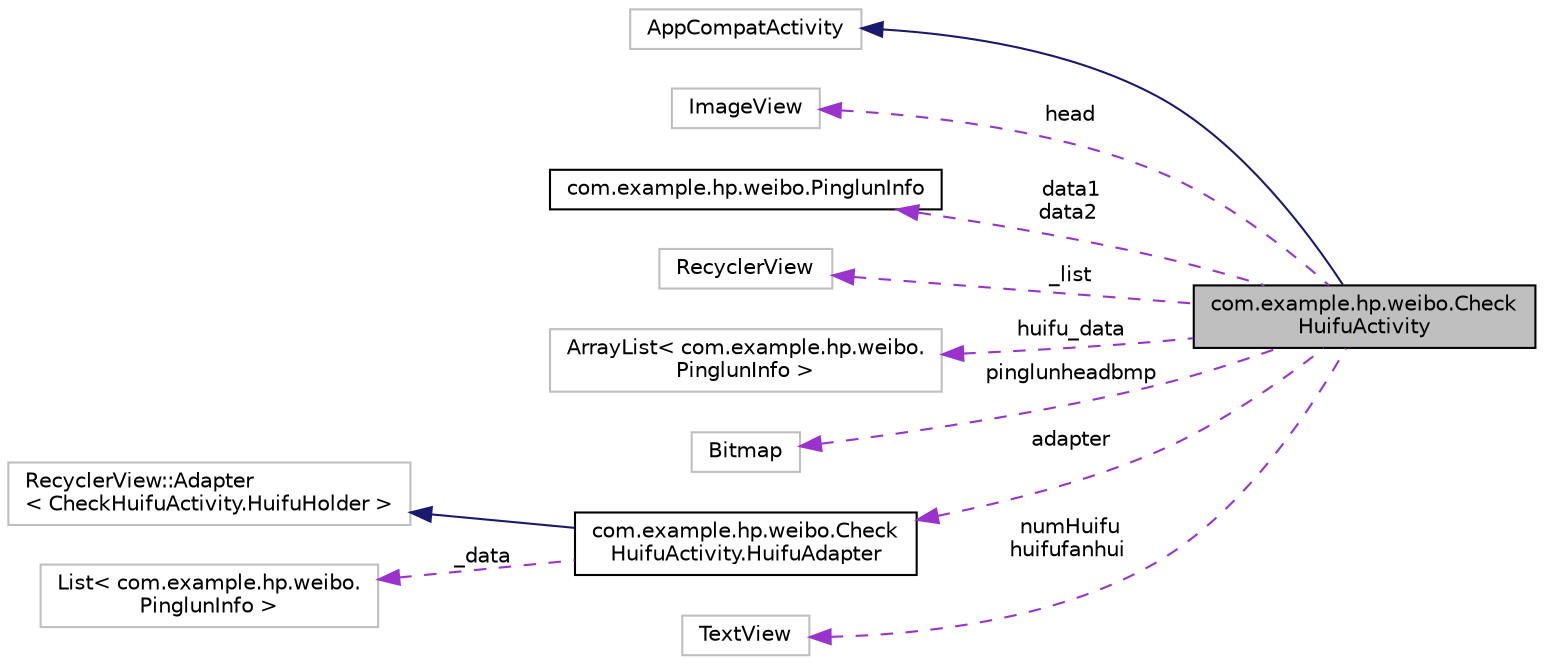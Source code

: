 digraph "com.example.hp.weibo.CheckHuifuActivity"
{
 // LATEX_PDF_SIZE
  edge [fontname="Helvetica",fontsize="10",labelfontname="Helvetica",labelfontsize="10"];
  node [fontname="Helvetica",fontsize="10",shape=record];
  rankdir="LR";
  Node2 [label="com.example.hp.weibo.Check\lHuifuActivity",height=0.2,width=0.4,color="black", fillcolor="grey75", style="filled", fontcolor="black",tooltip=" "];
  Node3 -> Node2 [dir="back",color="midnightblue",fontsize="10",style="solid",fontname="Helvetica"];
  Node3 [label="AppCompatActivity",height=0.2,width=0.4,color="grey75", fillcolor="white", style="filled",tooltip=" "];
  Node4 -> Node2 [dir="back",color="darkorchid3",fontsize="10",style="dashed",label=" head" ,fontname="Helvetica"];
  Node4 [label="ImageView",height=0.2,width=0.4,color="grey75", fillcolor="white", style="filled",tooltip=" "];
  Node5 -> Node2 [dir="back",color="darkorchid3",fontsize="10",style="dashed",label=" data1\ndata2" ,fontname="Helvetica"];
  Node5 [label="com.example.hp.weibo.PinglunInfo",height=0.2,width=0.4,color="black", fillcolor="white", style="filled",URL="$classcom_1_1example_1_1hp_1_1weibo_1_1_pinglun_info.html",tooltip=" "];
  Node6 -> Node2 [dir="back",color="darkorchid3",fontsize="10",style="dashed",label=" _list" ,fontname="Helvetica"];
  Node6 [label="RecyclerView",height=0.2,width=0.4,color="grey75", fillcolor="white", style="filled",tooltip=" "];
  Node7 -> Node2 [dir="back",color="darkorchid3",fontsize="10",style="dashed",label=" huifu_data" ,fontname="Helvetica"];
  Node7 [label="ArrayList\< com.example.hp.weibo.\lPinglunInfo \>",height=0.2,width=0.4,color="grey75", fillcolor="white", style="filled",tooltip=" "];
  Node8 -> Node2 [dir="back",color="darkorchid3",fontsize="10",style="dashed",label=" pinglunheadbmp" ,fontname="Helvetica"];
  Node8 [label="Bitmap",height=0.2,width=0.4,color="grey75", fillcolor="white", style="filled",tooltip=" "];
  Node9 -> Node2 [dir="back",color="darkorchid3",fontsize="10",style="dashed",label=" adapter" ,fontname="Helvetica"];
  Node9 [label="com.example.hp.weibo.Check\lHuifuActivity.HuifuAdapter",height=0.2,width=0.4,color="black", fillcolor="white", style="filled",URL="$classcom_1_1example_1_1hp_1_1weibo_1_1_check_huifu_activity_1_1_huifu_adapter.html",tooltip=" "];
  Node10 -> Node9 [dir="back",color="midnightblue",fontsize="10",style="solid",fontname="Helvetica"];
  Node10 [label="RecyclerView::Adapter\l\< CheckHuifuActivity.HuifuHolder \>",height=0.2,width=0.4,color="grey75", fillcolor="white", style="filled",tooltip=" "];
  Node11 -> Node9 [dir="back",color="darkorchid3",fontsize="10",style="dashed",label=" _data" ,fontname="Helvetica"];
  Node11 [label="List\< com.example.hp.weibo.\lPinglunInfo \>",height=0.2,width=0.4,color="grey75", fillcolor="white", style="filled",tooltip=" "];
  Node12 -> Node2 [dir="back",color="darkorchid3",fontsize="10",style="dashed",label=" numHuifu\nhuifufanhui" ,fontname="Helvetica"];
  Node12 [label="TextView",height=0.2,width=0.4,color="grey75", fillcolor="white", style="filled",tooltip=" "];
}
